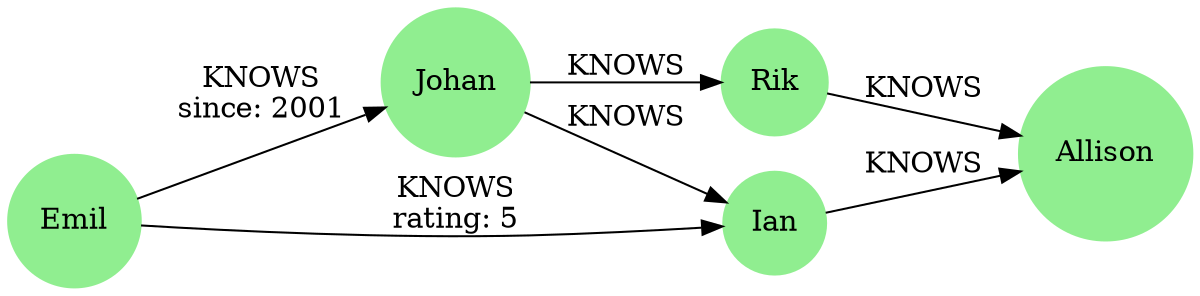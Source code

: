 // A simple graph
digraph {
	node [color=lightgreen shape=circle style=filled]
	rankdir=LR
	size="8,5"
		0 [label=Emil]
		1 [label=Johan]
		2 [label=Ian]
		3 [label=Rik]
		4 [label=Allison]
			0 -> 1 [label="KNOWS
since: 2001"]
			0 -> 2 [label="KNOWS
rating: 5"]
			1 -> 2 [label=KNOWS]
			1 -> 3 [label=KNOWS]
			3 -> 4 [label=KNOWS]
			2 -> 4 [label=KNOWS]
}